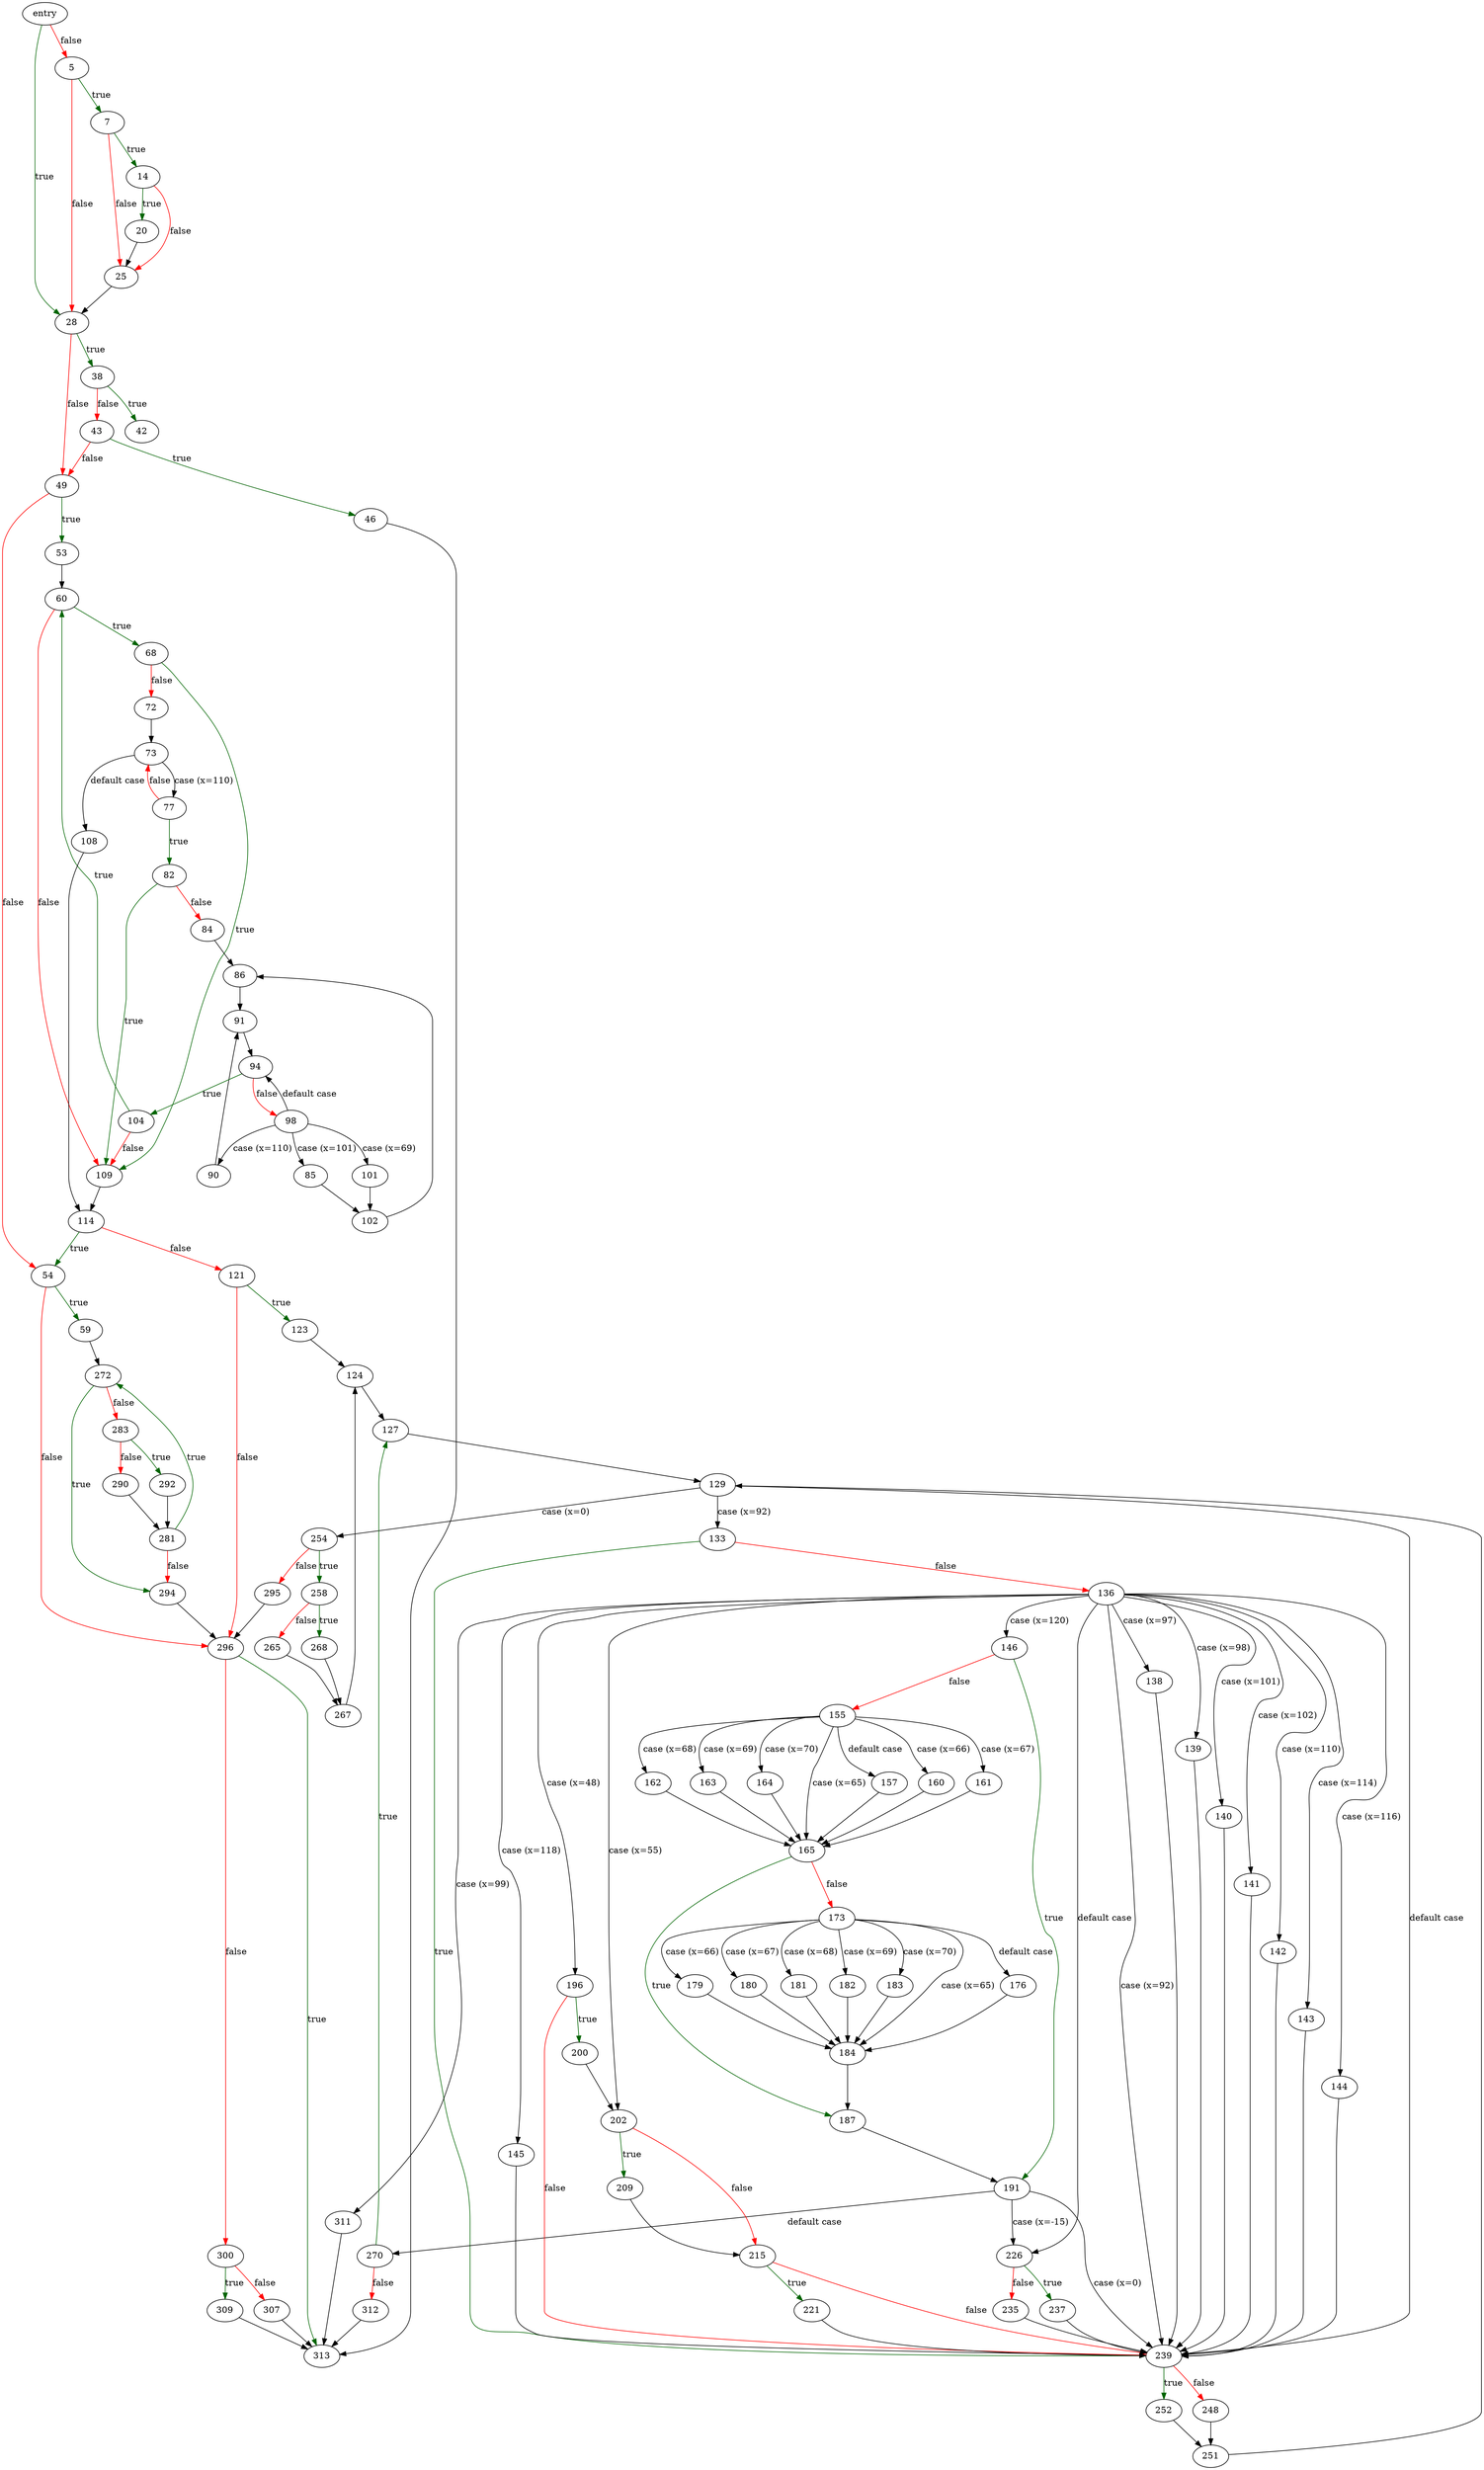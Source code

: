digraph "main" {
	// Node definitions.
	2 [label=entry];
	5;
	7;
	14;
	20;
	25;
	28;
	38;
	42;
	43;
	46;
	49;
	53;
	54;
	59;
	60;
	68;
	72;
	73;
	77;
	82;
	84;
	85;
	86;
	90;
	91;
	94;
	98;
	101;
	102;
	104;
	108;
	109;
	114;
	121;
	123;
	124;
	127;
	129;
	133;
	136;
	138;
	139;
	140;
	141;
	142;
	143;
	144;
	145;
	146;
	155;
	157;
	160;
	161;
	162;
	163;
	164;
	165;
	173;
	176;
	179;
	180;
	181;
	182;
	183;
	184;
	187;
	191;
	196;
	200;
	202;
	209;
	215;
	221;
	226;
	235;
	237;
	239;
	248;
	251;
	252;
	254;
	258;
	265;
	267;
	268;
	270;
	272;
	281;
	283;
	290;
	292;
	294;
	295;
	296;
	300;
	307;
	309;
	311;
	312;
	313;

	// Edge definitions.
	2 -> 5 [
		color=red
		label=false
	];
	2 -> 28 [
		color=darkgreen
		label=true
	];
	5 -> 7 [
		color=darkgreen
		label=true
	];
	5 -> 28 [
		color=red
		label=false
	];
	7 -> 14 [
		color=darkgreen
		label=true
	];
	7 -> 25 [
		color=red
		label=false
	];
	14 -> 20 [
		color=darkgreen
		label=true
	];
	14 -> 25 [
		color=red
		label=false
	];
	20 -> 25;
	25 -> 28;
	28 -> 38 [
		color=darkgreen
		label=true
	];
	28 -> 49 [
		color=red
		label=false
	];
	38 -> 42 [
		color=darkgreen
		label=true
	];
	38 -> 43 [
		color=red
		label=false
	];
	43 -> 46 [
		color=darkgreen
		label=true
	];
	43 -> 49 [
		color=red
		label=false
	];
	46 -> 313;
	49 -> 53 [
		color=darkgreen
		label=true
	];
	49 -> 54 [
		color=red
		label=false
	];
	53 -> 60;
	54 -> 59 [
		color=darkgreen
		label=true
	];
	54 -> 296 [
		color=red
		label=false
	];
	59 -> 272;
	60 -> 68 [
		color=darkgreen
		label=true
	];
	60 -> 109 [
		color=red
		label=false
	];
	68 -> 72 [
		color=red
		label=false
	];
	68 -> 109 [
		color=darkgreen
		label=true
	];
	72 -> 73;
	73 -> 77 [label="case (x=110)"];
	73 -> 108 [label="default case"];
	77 -> 73 [
		color=red
		label=false
	];
	77 -> 82 [
		color=darkgreen
		label=true
	];
	82 -> 84 [
		color=red
		label=false
	];
	82 -> 109 [
		color=darkgreen
		label=true
	];
	84 -> 86;
	85 -> 102;
	86 -> 91;
	90 -> 91;
	91 -> 94;
	94 -> 98 [
		color=red
		label=false
	];
	94 -> 104 [
		color=darkgreen
		label=true
	];
	98 -> 85 [label="case (x=101)"];
	98 -> 90 [label="case (x=110)"];
	98 -> 94 [label="default case"];
	98 -> 101 [label="case (x=69)"];
	101 -> 102;
	102 -> 86;
	104 -> 60 [
		color=darkgreen
		label=true
	];
	104 -> 109 [
		color=red
		label=false
	];
	108 -> 114;
	109 -> 114;
	114 -> 54 [
		color=darkgreen
		label=true
	];
	114 -> 121 [
		color=red
		label=false
	];
	121 -> 123 [
		color=darkgreen
		label=true
	];
	121 -> 296 [
		color=red
		label=false
	];
	123 -> 124;
	124 -> 127;
	127 -> 129;
	129 -> 133 [label="case (x=92)"];
	129 -> 239 [label="default case"];
	129 -> 254 [label="case (x=0)"];
	133 -> 136 [
		color=red
		label=false
	];
	133 -> 239 [
		color=darkgreen
		label=true
	];
	136 -> 138 [label="case (x=97)"];
	136 -> 139 [label="case (x=98)"];
	136 -> 140 [label="case (x=101)"];
	136 -> 141 [label="case (x=102)"];
	136 -> 142 [label="case (x=110)"];
	136 -> 143 [label="case (x=114)"];
	136 -> 144 [label="case (x=116)"];
	136 -> 145 [label="case (x=118)"];
	136 -> 146 [label="case (x=120)"];
	136 -> 196 [label="case (x=48)"];
	136 -> 202 [label="case (x=55)"];
	136 -> 226 [label="default case"];
	136 -> 239 [label="case (x=92)"];
	136 -> 311 [label="case (x=99)"];
	138 -> 239;
	139 -> 239;
	140 -> 239;
	141 -> 239;
	142 -> 239;
	143 -> 239;
	144 -> 239;
	145 -> 239;
	146 -> 155 [
		color=red
		label=false
	];
	146 -> 191 [
		color=darkgreen
		label=true
	];
	155 -> 157 [label="default case"];
	155 -> 160 [label="case (x=66)"];
	155 -> 161 [label="case (x=67)"];
	155 -> 162 [label="case (x=68)"];
	155 -> 163 [label="case (x=69)"];
	155 -> 164 [label="case (x=70)"];
	155 -> 165 [label="case (x=65)"];
	157 -> 165;
	160 -> 165;
	161 -> 165;
	162 -> 165;
	163 -> 165;
	164 -> 165;
	165 -> 173 [
		color=red
		label=false
	];
	165 -> 187 [
		color=darkgreen
		label=true
	];
	173 -> 176 [label="default case"];
	173 -> 179 [label="case (x=66)"];
	173 -> 180 [label="case (x=67)"];
	173 -> 181 [label="case (x=68)"];
	173 -> 182 [label="case (x=69)"];
	173 -> 183 [label="case (x=70)"];
	173 -> 184 [label="case (x=65)"];
	176 -> 184;
	179 -> 184;
	180 -> 184;
	181 -> 184;
	182 -> 184;
	183 -> 184;
	184 -> 187;
	187 -> 191;
	191 -> 226 [label="case (x=-15)"];
	191 -> 239 [label="case (x=0)"];
	191 -> 270 [label="default case"];
	196 -> 200 [
		color=darkgreen
		label=true
	];
	196 -> 239 [
		color=red
		label=false
	];
	200 -> 202;
	202 -> 209 [
		color=darkgreen
		label=true
	];
	202 -> 215 [
		color=red
		label=false
	];
	209 -> 215;
	215 -> 221 [
		color=darkgreen
		label=true
	];
	215 -> 239 [
		color=red
		label=false
	];
	221 -> 239;
	226 -> 235 [
		color=red
		label=false
	];
	226 -> 237 [
		color=darkgreen
		label=true
	];
	235 -> 239;
	237 -> 239;
	239 -> 248 [
		color=red
		label=false
	];
	239 -> 252 [
		color=darkgreen
		label=true
	];
	248 -> 251;
	251 -> 129;
	252 -> 251;
	254 -> 258 [
		color=darkgreen
		label=true
	];
	254 -> 295 [
		color=red
		label=false
	];
	258 -> 265 [
		color=red
		label=false
	];
	258 -> 268 [
		color=darkgreen
		label=true
	];
	265 -> 267;
	267 -> 124;
	268 -> 267;
	270 -> 127 [
		color=darkgreen
		label=true
	];
	270 -> 312 [
		color=red
		label=false
	];
	272 -> 283 [
		color=red
		label=false
	];
	272 -> 294 [
		color=darkgreen
		label=true
	];
	281 -> 272 [
		color=darkgreen
		label=true
	];
	281 -> 294 [
		color=red
		label=false
	];
	283 -> 290 [
		color=red
		label=false
	];
	283 -> 292 [
		color=darkgreen
		label=true
	];
	290 -> 281;
	292 -> 281;
	294 -> 296;
	295 -> 296;
	296 -> 300 [
		color=red
		label=false
	];
	296 -> 313 [
		color=darkgreen
		label=true
	];
	300 -> 307 [
		color=red
		label=false
	];
	300 -> 309 [
		color=darkgreen
		label=true
	];
	307 -> 313;
	309 -> 313;
	311 -> 313;
	312 -> 313;
}
